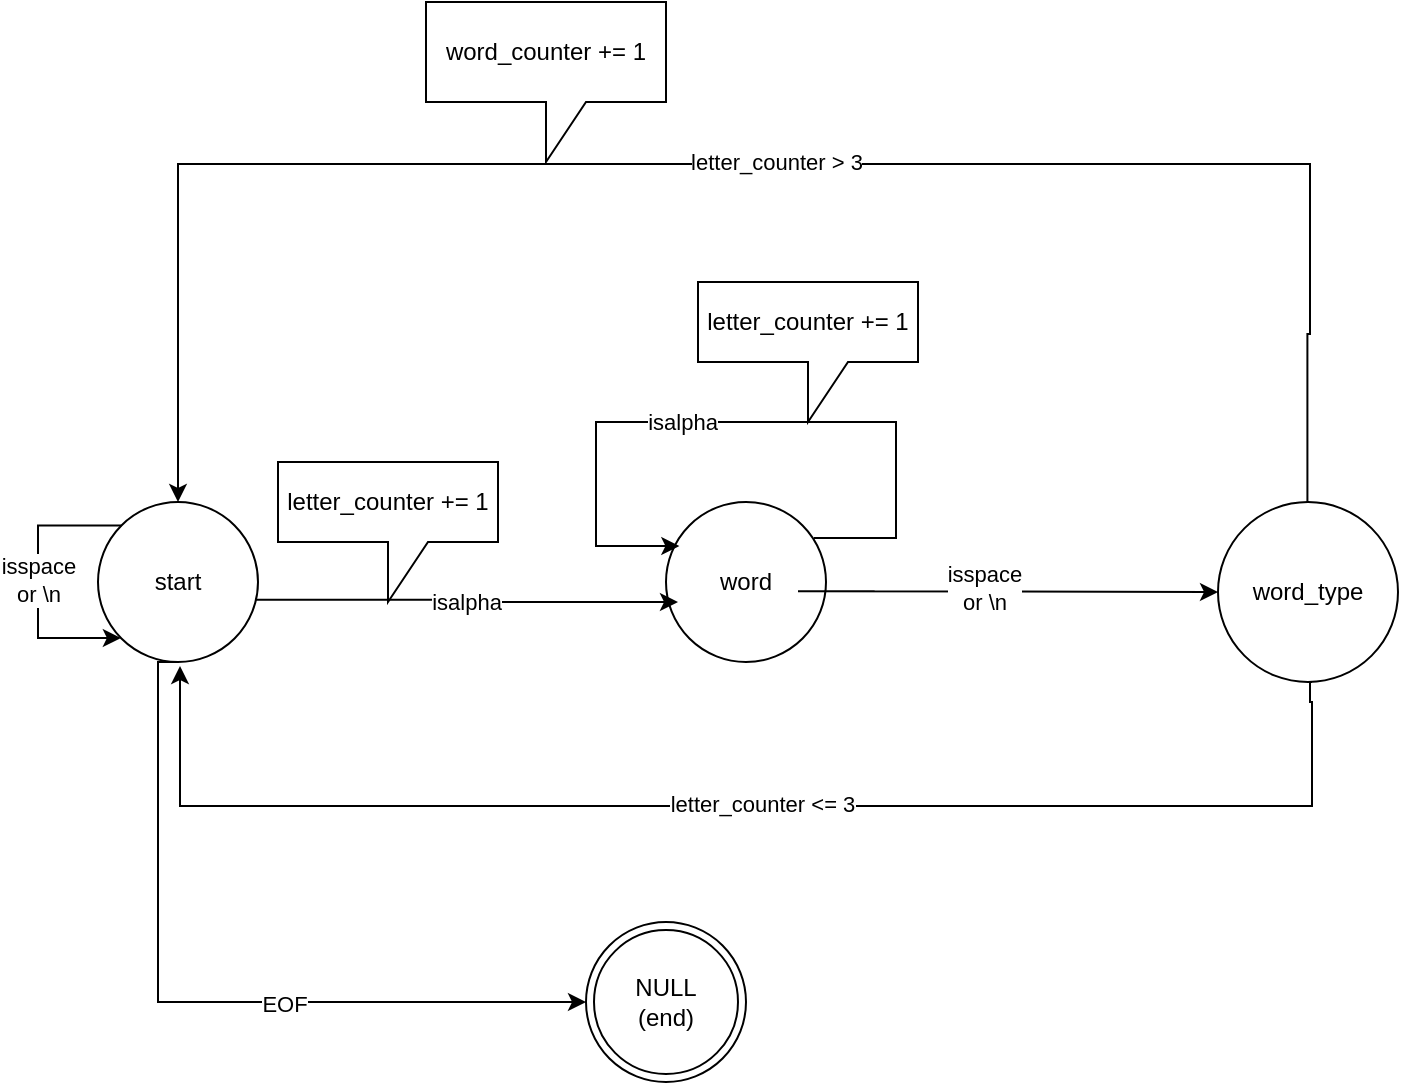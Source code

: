 <mxfile version="22.1.9" type="github">
  <diagram name="Страница — 1" id="MPSTq0b5Kvx3AftmKwGk">
    <mxGraphModel dx="1024" dy="530" grid="1" gridSize="10" guides="1" tooltips="1" connect="1" arrows="1" fold="1" page="1" pageScale="1" pageWidth="827" pageHeight="1169" math="0" shadow="0">
      <root>
        <mxCell id="0" />
        <mxCell id="1" parent="0" />
        <object label="start" scan="" id="pAtN9r_TMYRA0wt5PrXm-1">
          <mxCell style="ellipse;whiteSpace=wrap;html=1;aspect=fixed;" vertex="1" parent="1">
            <mxGeometry x="90" y="320" width="80" height="80" as="geometry" />
          </mxCell>
        </object>
        <mxCell id="pAtN9r_TMYRA0wt5PrXm-4" value="NULL&lt;br&gt;(end)" style="ellipse;shape=doubleEllipse;whiteSpace=wrap;html=1;aspect=fixed;" vertex="1" parent="1">
          <mxGeometry x="334" y="530" width="80" height="80" as="geometry" />
        </mxCell>
        <mxCell id="pAtN9r_TMYRA0wt5PrXm-7" value="" style="endArrow=classic;html=1;rounded=0;edgeStyle=orthogonalEdgeStyle;exitX=0.5;exitY=1;exitDx=0;exitDy=0;" edge="1" parent="1" source="pAtN9r_TMYRA0wt5PrXm-1" target="pAtN9r_TMYRA0wt5PrXm-4">
          <mxGeometry width="50" height="50" relative="1" as="geometry">
            <mxPoint x="-20" y="530" as="sourcePoint" />
            <mxPoint x="300" y="680" as="targetPoint" />
            <Array as="points">
              <mxPoint x="120" y="400" />
              <mxPoint x="120" y="570" />
            </Array>
          </mxGeometry>
        </mxCell>
        <mxCell id="pAtN9r_TMYRA0wt5PrXm-21" value="EOF" style="edgeLabel;html=1;align=center;verticalAlign=middle;resizable=0;points=[];" vertex="1" connectable="0" parent="pAtN9r_TMYRA0wt5PrXm-7">
          <mxGeometry x="0.232" y="-1" relative="1" as="geometry">
            <mxPoint as="offset" />
          </mxGeometry>
        </mxCell>
        <mxCell id="pAtN9r_TMYRA0wt5PrXm-9" value="word" style="ellipse;whiteSpace=wrap;html=1;aspect=fixed;" vertex="1" parent="1">
          <mxGeometry x="374" y="320" width="80" height="80" as="geometry" />
        </mxCell>
        <mxCell id="pAtN9r_TMYRA0wt5PrXm-10" value="" style="endArrow=classic;html=1;rounded=0;edgeStyle=orthogonalEdgeStyle;entryX=0.075;entryY=0.625;entryDx=0;entryDy=0;entryPerimeter=0;exitX=0.981;exitY=0.611;exitDx=0;exitDy=0;exitPerimeter=0;" edge="1" parent="1" source="pAtN9r_TMYRA0wt5PrXm-1" target="pAtN9r_TMYRA0wt5PrXm-9">
          <mxGeometry relative="1" as="geometry">
            <mxPoint x="180" y="370" as="sourcePoint" />
            <mxPoint x="310" y="440" as="targetPoint" />
          </mxGeometry>
        </mxCell>
        <mxCell id="pAtN9r_TMYRA0wt5PrXm-11" value="isalpha" style="edgeLabel;resizable=0;html=1;align=center;verticalAlign=middle;" connectable="0" vertex="1" parent="pAtN9r_TMYRA0wt5PrXm-10">
          <mxGeometry relative="1" as="geometry" />
        </mxCell>
        <mxCell id="pAtN9r_TMYRA0wt5PrXm-22" value="letter_counter += 1" style="shape=callout;whiteSpace=wrap;html=1;perimeter=calloutPerimeter;" vertex="1" parent="1">
          <mxGeometry x="180" y="300" width="110" height="70" as="geometry" />
        </mxCell>
        <mxCell id="pAtN9r_TMYRA0wt5PrXm-26" value="word_type" style="ellipse;whiteSpace=wrap;html=1;aspect=fixed;" vertex="1" parent="1">
          <mxGeometry x="650" y="320" width="90" height="90" as="geometry" />
        </mxCell>
        <mxCell id="pAtN9r_TMYRA0wt5PrXm-27" value="" style="endArrow=classic;html=1;rounded=0;edgeStyle=orthogonalEdgeStyle;exitX=0.979;exitY=0.633;exitDx=0;exitDy=0;exitPerimeter=0;" edge="1" parent="1">
          <mxGeometry relative="1" as="geometry">
            <mxPoint x="478.32" y="364.64" as="sourcePoint" />
            <mxPoint x="650" y="365" as="targetPoint" />
            <Array as="points">
              <mxPoint x="440" y="365" />
              <mxPoint x="676" y="365" />
            </Array>
          </mxGeometry>
        </mxCell>
        <mxCell id="pAtN9r_TMYRA0wt5PrXm-44" value="isspace&lt;br&gt;or \n" style="edgeLabel;html=1;align=center;verticalAlign=middle;resizable=0;points=[];" vertex="1" connectable="0" parent="pAtN9r_TMYRA0wt5PrXm-27">
          <mxGeometry x="0.06" y="2" relative="1" as="geometry">
            <mxPoint as="offset" />
          </mxGeometry>
        </mxCell>
        <mxCell id="pAtN9r_TMYRA0wt5PrXm-31" value="" style="endArrow=classic;html=1;rounded=0;edgeStyle=orthogonalEdgeStyle;entryX=0.096;entryY=0.275;entryDx=0;entryDy=0;entryPerimeter=0;" edge="1" parent="1">
          <mxGeometry relative="1" as="geometry">
            <mxPoint x="448" y="338" as="sourcePoint" />
            <mxPoint x="380.68" y="342" as="targetPoint" />
            <Array as="points">
              <mxPoint x="448" y="338" />
              <mxPoint x="489" y="338" />
              <mxPoint x="489" y="280" />
              <mxPoint x="339" y="280" />
              <mxPoint x="339" y="342" />
            </Array>
          </mxGeometry>
        </mxCell>
        <mxCell id="pAtN9r_TMYRA0wt5PrXm-33" value="isalpha" style="edgeLabel;html=1;align=center;verticalAlign=middle;resizable=0;points=[];" vertex="1" connectable="0" parent="pAtN9r_TMYRA0wt5PrXm-31">
          <mxGeometry x="0.069" y="-2" relative="1" as="geometry">
            <mxPoint x="-18" y="2" as="offset" />
          </mxGeometry>
        </mxCell>
        <mxCell id="pAtN9r_TMYRA0wt5PrXm-35" value="letter_counter += 1" style="shape=callout;whiteSpace=wrap;html=1;perimeter=calloutPerimeter;" vertex="1" parent="1">
          <mxGeometry x="390" y="210" width="110" height="70" as="geometry" />
        </mxCell>
        <mxCell id="pAtN9r_TMYRA0wt5PrXm-46" value="" style="endArrow=classic;html=1;rounded=0;edgeStyle=orthogonalEdgeStyle;entryX=0.5;entryY=0;entryDx=0;entryDy=0;" edge="1" parent="1" target="pAtN9r_TMYRA0wt5PrXm-1">
          <mxGeometry relative="1" as="geometry">
            <mxPoint x="694.71" y="320" as="sourcePoint" />
            <mxPoint x="130" y="150" as="targetPoint" />
            <Array as="points">
              <mxPoint x="695" y="236" />
              <mxPoint x="696" y="236" />
              <mxPoint x="696" y="151" />
              <mxPoint x="130" y="151" />
            </Array>
          </mxGeometry>
        </mxCell>
        <mxCell id="pAtN9r_TMYRA0wt5PrXm-49" value="letter_counter &amp;gt; 3" style="edgeLabel;html=1;align=center;verticalAlign=middle;resizable=0;points=[];" vertex="1" connectable="0" parent="pAtN9r_TMYRA0wt5PrXm-46">
          <mxGeometry x="-0.032" y="-1" relative="1" as="geometry">
            <mxPoint as="offset" />
          </mxGeometry>
        </mxCell>
        <mxCell id="pAtN9r_TMYRA0wt5PrXm-50" value="" style="endArrow=classic;html=1;rounded=0;edgeStyle=orthogonalEdgeStyle;" edge="1" parent="1">
          <mxGeometry relative="1" as="geometry">
            <mxPoint x="697" y="410" as="sourcePoint" />
            <mxPoint x="131" y="402" as="targetPoint" />
            <Array as="points">
              <mxPoint x="696" y="420" />
              <mxPoint x="697" y="420" />
              <mxPoint x="697" y="472" />
              <mxPoint x="131" y="472" />
            </Array>
          </mxGeometry>
        </mxCell>
        <mxCell id="pAtN9r_TMYRA0wt5PrXm-51" value="letter_counter &amp;lt;= 3" style="edgeLabel;html=1;align=center;verticalAlign=middle;resizable=0;points=[];" vertex="1" connectable="0" parent="pAtN9r_TMYRA0wt5PrXm-50">
          <mxGeometry x="-0.032" y="-1" relative="1" as="geometry">
            <mxPoint as="offset" />
          </mxGeometry>
        </mxCell>
        <mxCell id="pAtN9r_TMYRA0wt5PrXm-52" value="word_counter += 1" style="shape=callout;whiteSpace=wrap;html=1;perimeter=calloutPerimeter;" vertex="1" parent="1">
          <mxGeometry x="254" y="70" width="120" height="80" as="geometry" />
        </mxCell>
        <mxCell id="pAtN9r_TMYRA0wt5PrXm-53" value="isspace &lt;br&gt;or \n" style="endArrow=classic;html=1;rounded=0;edgeStyle=orthogonalEdgeStyle;exitX=0;exitY=0;exitDx=0;exitDy=0;" edge="1" parent="1" source="pAtN9r_TMYRA0wt5PrXm-1" target="pAtN9r_TMYRA0wt5PrXm-1">
          <mxGeometry relative="1" as="geometry">
            <mxPoint x="30" y="330" as="sourcePoint" />
            <mxPoint x="60" y="400" as="targetPoint" />
            <Array as="points">
              <mxPoint x="60" y="332" />
              <mxPoint x="60" y="388" />
            </Array>
          </mxGeometry>
        </mxCell>
      </root>
    </mxGraphModel>
  </diagram>
</mxfile>
